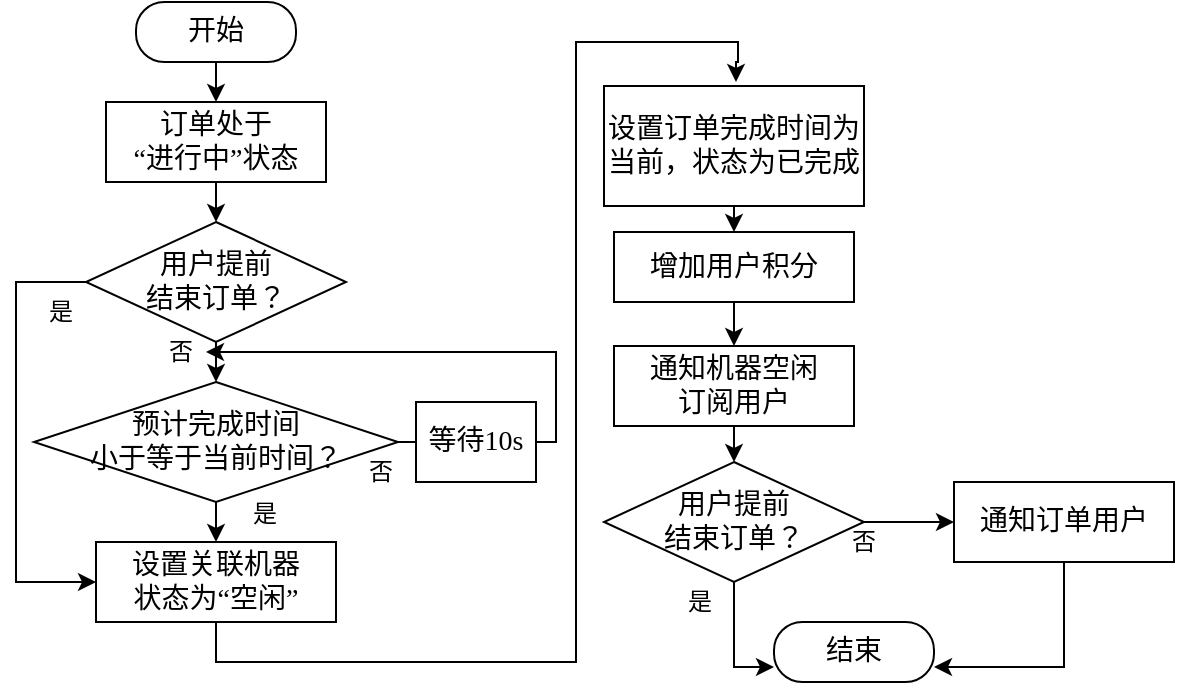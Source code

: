 <mxfile version="26.2.14">
  <diagram id="C5RBs43oDa-KdzZeNtuy" name="Page-1">
    <mxGraphModel dx="1042" dy="562" grid="1" gridSize="10" guides="1" tooltips="1" connect="1" arrows="1" fold="1" page="1" pageScale="1" pageWidth="827" pageHeight="1169" math="0" shadow="0">
      <root>
        <mxCell id="WIyWlLk6GJQsqaUBKTNV-0" />
        <mxCell id="WIyWlLk6GJQsqaUBKTNV-1" parent="WIyWlLk6GJQsqaUBKTNV-0" />
        <mxCell id="HvuJs7WOY1dfeLT5cr4M-6" style="edgeStyle=orthogonalEdgeStyle;rounded=0;orthogonalLoop=1;jettySize=auto;html=1;exitX=0.5;exitY=1;exitDx=0;exitDy=0;entryX=0.5;entryY=0;entryDx=0;entryDy=0;fontFamily=宋体;fontSize=14;fontColor=default;" parent="WIyWlLk6GJQsqaUBKTNV-1" source="WIyWlLk6GJQsqaUBKTNV-3" target="HvuJs7WOY1dfeLT5cr4M-1" edge="1">
          <mxGeometry relative="1" as="geometry" />
        </mxCell>
        <mxCell id="WIyWlLk6GJQsqaUBKTNV-3" value="开始" style="rounded=1;whiteSpace=wrap;html=1;fontSize=14;glass=0;strokeWidth=1;shadow=0;arcSize=47;fontFamily=宋体;" parent="WIyWlLk6GJQsqaUBKTNV-1" vertex="1">
          <mxGeometry x="180" y="90" width="80" height="30" as="geometry" />
        </mxCell>
        <mxCell id="zRHGxVwGzajfTeHZr5Ch-6" style="edgeStyle=orthogonalEdgeStyle;rounded=0;orthogonalLoop=1;jettySize=auto;html=1;exitX=0.5;exitY=1;exitDx=0;exitDy=0;entryX=0.5;entryY=0;entryDx=0;entryDy=0;" parent="WIyWlLk6GJQsqaUBKTNV-1" source="HvuJs7WOY1dfeLT5cr4M-1" target="HvuJs7WOY1dfeLT5cr4M-16" edge="1">
          <mxGeometry relative="1" as="geometry" />
        </mxCell>
        <mxCell id="HvuJs7WOY1dfeLT5cr4M-1" value="订单处于&lt;div&gt;“进行中”状态&lt;/div&gt;" style="rounded=0;whiteSpace=wrap;html=1;fontFamily=宋体;fontSize=14;" parent="WIyWlLk6GJQsqaUBKTNV-1" vertex="1">
          <mxGeometry x="165" y="140" width="110" height="40" as="geometry" />
        </mxCell>
        <mxCell id="zRHGxVwGzajfTeHZr5Ch-7" style="edgeStyle=orthogonalEdgeStyle;rounded=0;orthogonalLoop=1;jettySize=auto;html=1;exitX=0.5;exitY=1;exitDx=0;exitDy=0;entryX=0.5;entryY=0;entryDx=0;entryDy=0;" parent="WIyWlLk6GJQsqaUBKTNV-1" source="HvuJs7WOY1dfeLT5cr4M-16" target="zRHGxVwGzajfTeHZr5Ch-0" edge="1">
          <mxGeometry relative="1" as="geometry" />
        </mxCell>
        <mxCell id="zRHGxVwGzajfTeHZr5Ch-13" style="edgeStyle=orthogonalEdgeStyle;rounded=0;orthogonalLoop=1;jettySize=auto;html=1;exitX=0;exitY=0.5;exitDx=0;exitDy=0;entryX=0;entryY=0.5;entryDx=0;entryDy=0;" parent="WIyWlLk6GJQsqaUBKTNV-1" source="HvuJs7WOY1dfeLT5cr4M-16" target="zRHGxVwGzajfTeHZr5Ch-1" edge="1">
          <mxGeometry relative="1" as="geometry">
            <Array as="points">
              <mxPoint x="120" y="230" />
              <mxPoint x="120" y="380" />
            </Array>
          </mxGeometry>
        </mxCell>
        <mxCell id="HvuJs7WOY1dfeLT5cr4M-16" value="&lt;font face=&quot;宋体&quot;&gt;&lt;span style=&quot;font-size: 14px;&quot;&gt;用户提前&lt;/span&gt;&lt;/font&gt;&lt;div&gt;&lt;font face=&quot;宋体&quot;&gt;&lt;span style=&quot;font-size: 14px;&quot;&gt;结束订单？&lt;/span&gt;&lt;/font&gt;&lt;/div&gt;" style="rhombus;whiteSpace=wrap;html=1;" parent="WIyWlLk6GJQsqaUBKTNV-1" vertex="1">
          <mxGeometry x="155" y="200" width="130" height="60" as="geometry" />
        </mxCell>
        <mxCell id="zRHGxVwGzajfTeHZr5Ch-8" style="edgeStyle=orthogonalEdgeStyle;rounded=0;orthogonalLoop=1;jettySize=auto;html=1;exitX=0.5;exitY=1;exitDx=0;exitDy=0;entryX=0.5;entryY=0;entryDx=0;entryDy=0;" parent="WIyWlLk6GJQsqaUBKTNV-1" source="zRHGxVwGzajfTeHZr5Ch-0" target="zRHGxVwGzajfTeHZr5Ch-1" edge="1">
          <mxGeometry relative="1" as="geometry" />
        </mxCell>
        <mxCell id="zRHGxVwGzajfTeHZr5Ch-22" style="edgeStyle=orthogonalEdgeStyle;rounded=0;orthogonalLoop=1;jettySize=auto;html=1;exitX=1;exitY=0.5;exitDx=0;exitDy=0;" parent="WIyWlLk6GJQsqaUBKTNV-1" source="zRHGxVwGzajfTeHZr5Ch-0" edge="1">
          <mxGeometry relative="1" as="geometry">
            <mxPoint x="340" y="310.19" as="targetPoint" />
          </mxGeometry>
        </mxCell>
        <mxCell id="zRHGxVwGzajfTeHZr5Ch-0" value="&lt;font face=&quot;宋体&quot;&gt;&lt;span style=&quot;font-size: 14px;&quot;&gt;预计完成时间&lt;/span&gt;&lt;/font&gt;&lt;div&gt;&lt;font face=&quot;宋体&quot;&gt;&lt;span style=&quot;font-size: 14px;&quot;&gt;小于等于当前时间？&lt;/span&gt;&lt;/font&gt;&lt;/div&gt;" style="rhombus;whiteSpace=wrap;html=1;" parent="WIyWlLk6GJQsqaUBKTNV-1" vertex="1">
          <mxGeometry x="129" y="280" width="182" height="60" as="geometry" />
        </mxCell>
        <mxCell id="zRHGxVwGzajfTeHZr5Ch-36" style="edgeStyle=orthogonalEdgeStyle;rounded=0;orthogonalLoop=1;jettySize=auto;html=1;exitX=0.5;exitY=1;exitDx=0;exitDy=0;" parent="WIyWlLk6GJQsqaUBKTNV-1" source="zRHGxVwGzajfTeHZr5Ch-1" edge="1">
          <mxGeometry relative="1" as="geometry">
            <mxPoint x="480.0" y="130" as="targetPoint" />
            <Array as="points">
              <mxPoint x="220" y="420" />
              <mxPoint x="400" y="420" />
              <mxPoint x="400" y="110" />
              <mxPoint x="481" y="110" />
              <mxPoint x="481" y="120" />
              <mxPoint x="480" y="120" />
            </Array>
          </mxGeometry>
        </mxCell>
        <mxCell id="zRHGxVwGzajfTeHZr5Ch-1" value="设置关联机器&lt;div&gt;状态为“空闲”&lt;/div&gt;" style="rounded=0;whiteSpace=wrap;html=1;fontFamily=宋体;fontSize=14;" parent="WIyWlLk6GJQsqaUBKTNV-1" vertex="1">
          <mxGeometry x="160" y="360" width="120" height="40" as="geometry" />
        </mxCell>
        <mxCell id="zRHGxVwGzajfTeHZr5Ch-10" style="edgeStyle=orthogonalEdgeStyle;rounded=0;orthogonalLoop=1;jettySize=auto;html=1;exitX=0.5;exitY=1;exitDx=0;exitDy=0;entryX=0.5;entryY=0;entryDx=0;entryDy=0;" parent="WIyWlLk6GJQsqaUBKTNV-1" source="zRHGxVwGzajfTeHZr5Ch-2" target="zRHGxVwGzajfTeHZr5Ch-3" edge="1">
          <mxGeometry relative="1" as="geometry" />
        </mxCell>
        <mxCell id="zRHGxVwGzajfTeHZr5Ch-2" value="设置订单完成时间为当前，状态为&lt;span style=&quot;background-color: transparent; color: light-dark(rgb(0, 0, 0), rgb(255, 255, 255));&quot;&gt;已完成&lt;/span&gt;" style="rounded=0;whiteSpace=wrap;html=1;fontFamily=宋体;fontSize=14;" parent="WIyWlLk6GJQsqaUBKTNV-1" vertex="1">
          <mxGeometry x="414" y="132" width="130" height="60" as="geometry" />
        </mxCell>
        <mxCell id="zRHGxVwGzajfTeHZr5Ch-25" style="edgeStyle=orthogonalEdgeStyle;rounded=0;orthogonalLoop=1;jettySize=auto;html=1;exitX=0.5;exitY=1;exitDx=0;exitDy=0;entryX=0.5;entryY=0;entryDx=0;entryDy=0;" parent="WIyWlLk6GJQsqaUBKTNV-1" source="zRHGxVwGzajfTeHZr5Ch-3" target="zRHGxVwGzajfTeHZr5Ch-4" edge="1">
          <mxGeometry relative="1" as="geometry" />
        </mxCell>
        <mxCell id="zRHGxVwGzajfTeHZr5Ch-3" value="增加用户积分" style="rounded=0;whiteSpace=wrap;html=1;fontFamily=宋体;fontSize=14;" parent="WIyWlLk6GJQsqaUBKTNV-1" vertex="1">
          <mxGeometry x="419" y="205" width="120" height="35" as="geometry" />
        </mxCell>
        <mxCell id="zRHGxVwGzajfTeHZr5Ch-15" style="edgeStyle=orthogonalEdgeStyle;rounded=0;orthogonalLoop=1;jettySize=auto;html=1;exitX=0.5;exitY=1;exitDx=0;exitDy=0;entryX=0.5;entryY=0;entryDx=0;entryDy=0;" parent="WIyWlLk6GJQsqaUBKTNV-1" source="zRHGxVwGzajfTeHZr5Ch-4" target="zRHGxVwGzajfTeHZr5Ch-14" edge="1">
          <mxGeometry relative="1" as="geometry" />
        </mxCell>
        <mxCell id="zRHGxVwGzajfTeHZr5Ch-4" value="通知机器空闲&lt;div&gt;订阅用户&lt;/div&gt;" style="rounded=0;whiteSpace=wrap;html=1;fontFamily=宋体;fontSize=14;" parent="WIyWlLk6GJQsqaUBKTNV-1" vertex="1">
          <mxGeometry x="419" y="262" width="120" height="40" as="geometry" />
        </mxCell>
        <mxCell id="zRHGxVwGzajfTeHZr5Ch-31" style="edgeStyle=orthogonalEdgeStyle;rounded=0;orthogonalLoop=1;jettySize=auto;html=1;exitX=1;exitY=0.5;exitDx=0;exitDy=0;entryX=0;entryY=0.5;entryDx=0;entryDy=0;" parent="WIyWlLk6GJQsqaUBKTNV-1" source="zRHGxVwGzajfTeHZr5Ch-14" target="zRHGxVwGzajfTeHZr5Ch-16" edge="1">
          <mxGeometry relative="1" as="geometry" />
        </mxCell>
        <mxCell id="zRHGxVwGzajfTeHZr5Ch-32" style="edgeStyle=orthogonalEdgeStyle;rounded=0;orthogonalLoop=1;jettySize=auto;html=1;exitX=0.5;exitY=1;exitDx=0;exitDy=0;entryX=0;entryY=0.75;entryDx=0;entryDy=0;" parent="WIyWlLk6GJQsqaUBKTNV-1" source="zRHGxVwGzajfTeHZr5Ch-14" target="zRHGxVwGzajfTeHZr5Ch-30" edge="1">
          <mxGeometry relative="1" as="geometry" />
        </mxCell>
        <mxCell id="zRHGxVwGzajfTeHZr5Ch-14" value="&lt;font face=&quot;宋体&quot;&gt;&lt;span style=&quot;font-size: 14px;&quot;&gt;用户提前&lt;/span&gt;&lt;/font&gt;&lt;div&gt;&lt;font face=&quot;宋体&quot;&gt;&lt;span style=&quot;font-size: 14px;&quot;&gt;结束订单？&lt;/span&gt;&lt;/font&gt;&lt;/div&gt;" style="rhombus;whiteSpace=wrap;html=1;" parent="WIyWlLk6GJQsqaUBKTNV-1" vertex="1">
          <mxGeometry x="414" y="320" width="130" height="60" as="geometry" />
        </mxCell>
        <mxCell id="zRHGxVwGzajfTeHZr5Ch-33" style="edgeStyle=orthogonalEdgeStyle;rounded=0;orthogonalLoop=1;jettySize=auto;html=1;exitX=0.5;exitY=1;exitDx=0;exitDy=0;entryX=1;entryY=0.75;entryDx=0;entryDy=0;" parent="WIyWlLk6GJQsqaUBKTNV-1" source="zRHGxVwGzajfTeHZr5Ch-16" target="zRHGxVwGzajfTeHZr5Ch-30" edge="1">
          <mxGeometry relative="1" as="geometry" />
        </mxCell>
        <mxCell id="zRHGxVwGzajfTeHZr5Ch-16" value="通知订单用户" style="rounded=0;whiteSpace=wrap;html=1;fontFamily=宋体;fontSize=14;" parent="WIyWlLk6GJQsqaUBKTNV-1" vertex="1">
          <mxGeometry x="589" y="330" width="110" height="40" as="geometry" />
        </mxCell>
        <mxCell id="zRHGxVwGzajfTeHZr5Ch-17" value="是" style="text;html=1;align=center;verticalAlign=middle;whiteSpace=wrap;rounded=0;fontFamily=宋体;" parent="WIyWlLk6GJQsqaUBKTNV-1" vertex="1">
          <mxGeometry x="130" y="230" width="25" height="30" as="geometry" />
        </mxCell>
        <mxCell id="zRHGxVwGzajfTeHZr5Ch-18" value="否" style="text;html=1;align=center;verticalAlign=middle;whiteSpace=wrap;rounded=0;fontFamily=宋体;" parent="WIyWlLk6GJQsqaUBKTNV-1" vertex="1">
          <mxGeometry x="190" y="250" width="25" height="30" as="geometry" />
        </mxCell>
        <mxCell id="zRHGxVwGzajfTeHZr5Ch-20" value="是" style="text;html=1;align=center;verticalAlign=middle;whiteSpace=wrap;rounded=0;fontFamily=宋体;" parent="WIyWlLk6GJQsqaUBKTNV-1" vertex="1">
          <mxGeometry x="451.5" y="380" width="20" height="20" as="geometry" />
        </mxCell>
        <mxCell id="zRHGxVwGzajfTeHZr5Ch-24" style="edgeStyle=orthogonalEdgeStyle;rounded=0;orthogonalLoop=1;jettySize=auto;html=1;exitX=1;exitY=0.5;exitDx=0;exitDy=0;entryX=1;entryY=0.5;entryDx=0;entryDy=0;" parent="WIyWlLk6GJQsqaUBKTNV-1" source="zRHGxVwGzajfTeHZr5Ch-23" target="zRHGxVwGzajfTeHZr5Ch-18" edge="1">
          <mxGeometry relative="1" as="geometry">
            <Array as="points">
              <mxPoint x="390" y="310" />
              <mxPoint x="390" y="265" />
            </Array>
          </mxGeometry>
        </mxCell>
        <mxCell id="zRHGxVwGzajfTeHZr5Ch-23" value="等待10s" style="rounded=0;whiteSpace=wrap;html=1;fontFamily=宋体;fontSize=14;" parent="WIyWlLk6GJQsqaUBKTNV-1" vertex="1">
          <mxGeometry x="320" y="290" width="60" height="40" as="geometry" />
        </mxCell>
        <mxCell id="zRHGxVwGzajfTeHZr5Ch-30" value="结束" style="rounded=1;whiteSpace=wrap;html=1;fontSize=14;glass=0;strokeWidth=1;shadow=0;arcSize=47;fontFamily=宋体;" parent="WIyWlLk6GJQsqaUBKTNV-1" vertex="1">
          <mxGeometry x="499" y="400" width="80" height="30" as="geometry" />
        </mxCell>
        <mxCell id="zRHGxVwGzajfTeHZr5Ch-34" value="否" style="text;html=1;align=center;verticalAlign=middle;whiteSpace=wrap;rounded=0;fontFamily=宋体;" parent="WIyWlLk6GJQsqaUBKTNV-1" vertex="1">
          <mxGeometry x="534" y="350" width="20" height="20" as="geometry" />
        </mxCell>
        <mxCell id="KT31VBrXat4p6kvAAHDO-0" value="否" style="text;html=1;align=center;verticalAlign=middle;whiteSpace=wrap;rounded=0;fontFamily=宋体;" vertex="1" parent="WIyWlLk6GJQsqaUBKTNV-1">
          <mxGeometry x="290" y="310" width="25" height="30" as="geometry" />
        </mxCell>
        <mxCell id="KT31VBrXat4p6kvAAHDO-1" value="是" style="text;html=1;align=center;verticalAlign=middle;whiteSpace=wrap;rounded=0;fontFamily=宋体;" vertex="1" parent="WIyWlLk6GJQsqaUBKTNV-1">
          <mxGeometry x="232" y="331" width="25" height="30" as="geometry" />
        </mxCell>
      </root>
    </mxGraphModel>
  </diagram>
</mxfile>
